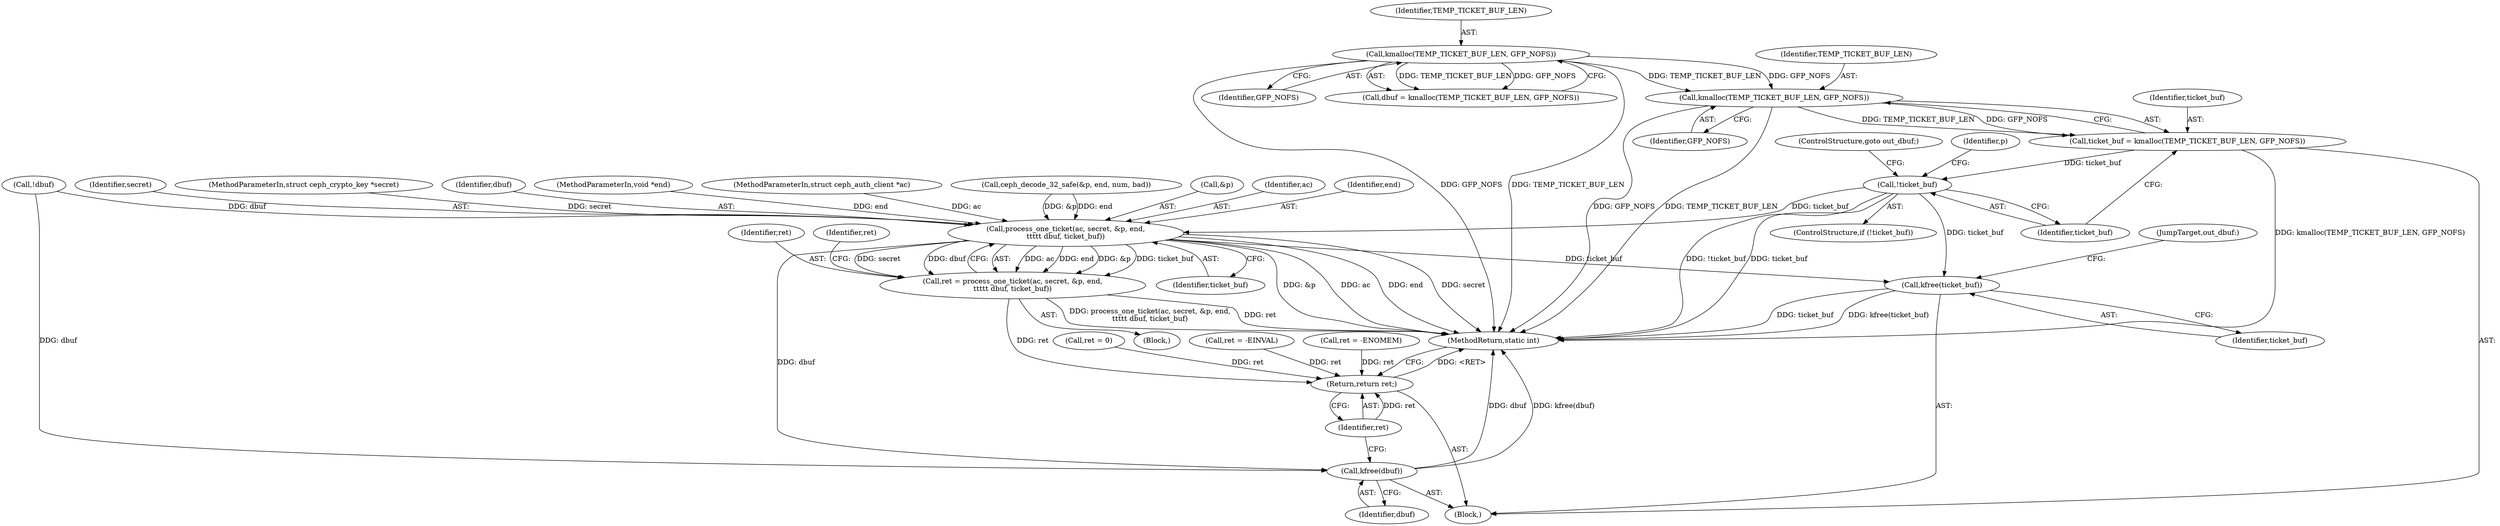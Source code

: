 digraph "1_linux_c27a3e4d667fdcad3db7b104f75659478e0c68d8_0@API" {
"1000132" [label="(Call,kmalloc(TEMP_TICKET_BUF_LEN, GFP_NOFS))"];
"1000117" [label="(Call,kmalloc(TEMP_TICKET_BUF_LEN, GFP_NOFS))"];
"1000130" [label="(Call,ticket_buf = kmalloc(TEMP_TICKET_BUF_LEN, GFP_NOFS))"];
"1000136" [label="(Call,!ticket_buf)"];
"1000167" [label="(Call,process_one_ticket(ac, secret, &p, end,\n\t\t\t\t\t dbuf, ticket_buf))"];
"1000165" [label="(Call,ret = process_one_ticket(ac, secret, &p, end,\n\t\t\t\t\t dbuf, ticket_buf))"];
"1000187" [label="(Return,return ret;)"];
"1000182" [label="(Call,kfree(ticket_buf))"];
"1000185" [label="(Call,kfree(dbuf))"];
"1000117" [label="(Call,kmalloc(TEMP_TICKET_BUF_LEN, GFP_NOFS))"];
"1000186" [label="(Identifier,dbuf)"];
"1000141" [label="(Identifier,p)"];
"1000118" [label="(Identifier,TEMP_TICKET_BUF_LEN)"];
"1000105" [label="(Block,)"];
"1000184" [label="(JumpTarget,out_dbuf:)"];
"1000176" [label="(Identifier,ret)"];
"1000119" [label="(Identifier,GFP_NOFS)"];
"1000169" [label="(Identifier,secret)"];
"1000136" [label="(Call,!ticket_buf)"];
"1000133" [label="(Identifier,TEMP_TICKET_BUF_LEN)"];
"1000166" [label="(Identifier,ret)"];
"1000121" [label="(Call,!dbuf)"];
"1000183" [label="(Identifier,ticket_buf)"];
"1000131" [label="(Identifier,ticket_buf)"];
"1000134" [label="(Identifier,GFP_NOFS)"];
"1000190" [label="(Call,ret = -EINVAL)"];
"1000130" [label="(Call,ticket_buf = kmalloc(TEMP_TICKET_BUF_LEN, GFP_NOFS))"];
"1000102" [label="(MethodParameterIn,struct ceph_crypto_key *secret)"];
"1000174" [label="(Identifier,ticket_buf)"];
"1000135" [label="(ControlStructure,if (!ticket_buf))"];
"1000165" [label="(Call,ret = process_one_ticket(ac, secret, &p, end,\n\t\t\t\t\t dbuf, ticket_buf))"];
"1000137" [label="(Identifier,ticket_buf)"];
"1000185" [label="(Call,kfree(dbuf))"];
"1000182" [label="(Call,kfree(ticket_buf))"];
"1000173" [label="(Identifier,dbuf)"];
"1000167" [label="(Call,process_one_ticket(ac, secret, &p, end,\n\t\t\t\t\t dbuf, ticket_buf))"];
"1000104" [label="(MethodParameterIn,void *end)"];
"1000195" [label="(MethodReturn,static int)"];
"1000138" [label="(ControlStructure,goto out_dbuf;)"];
"1000101" [label="(MethodParameterIn,struct ceph_auth_client *ac)"];
"1000152" [label="(Call,ceph_decode_32_safe(&p, end, num, bad))"];
"1000170" [label="(Call,&p)"];
"1000126" [label="(Call,ret = -ENOMEM)"];
"1000178" [label="(Call,ret = 0)"];
"1000115" [label="(Call,dbuf = kmalloc(TEMP_TICKET_BUF_LEN, GFP_NOFS))"];
"1000187" [label="(Return,return ret;)"];
"1000168" [label="(Identifier,ac)"];
"1000188" [label="(Identifier,ret)"];
"1000132" [label="(Call,kmalloc(TEMP_TICKET_BUF_LEN, GFP_NOFS))"];
"1000164" [label="(Block,)"];
"1000172" [label="(Identifier,end)"];
"1000132" -> "1000130"  [label="AST: "];
"1000132" -> "1000134"  [label="CFG: "];
"1000133" -> "1000132"  [label="AST: "];
"1000134" -> "1000132"  [label="AST: "];
"1000130" -> "1000132"  [label="CFG: "];
"1000132" -> "1000195"  [label="DDG: GFP_NOFS"];
"1000132" -> "1000195"  [label="DDG: TEMP_TICKET_BUF_LEN"];
"1000132" -> "1000130"  [label="DDG: TEMP_TICKET_BUF_LEN"];
"1000132" -> "1000130"  [label="DDG: GFP_NOFS"];
"1000117" -> "1000132"  [label="DDG: TEMP_TICKET_BUF_LEN"];
"1000117" -> "1000132"  [label="DDG: GFP_NOFS"];
"1000117" -> "1000115"  [label="AST: "];
"1000117" -> "1000119"  [label="CFG: "];
"1000118" -> "1000117"  [label="AST: "];
"1000119" -> "1000117"  [label="AST: "];
"1000115" -> "1000117"  [label="CFG: "];
"1000117" -> "1000195"  [label="DDG: TEMP_TICKET_BUF_LEN"];
"1000117" -> "1000195"  [label="DDG: GFP_NOFS"];
"1000117" -> "1000115"  [label="DDG: TEMP_TICKET_BUF_LEN"];
"1000117" -> "1000115"  [label="DDG: GFP_NOFS"];
"1000130" -> "1000105"  [label="AST: "];
"1000131" -> "1000130"  [label="AST: "];
"1000137" -> "1000130"  [label="CFG: "];
"1000130" -> "1000195"  [label="DDG: kmalloc(TEMP_TICKET_BUF_LEN, GFP_NOFS)"];
"1000130" -> "1000136"  [label="DDG: ticket_buf"];
"1000136" -> "1000135"  [label="AST: "];
"1000136" -> "1000137"  [label="CFG: "];
"1000137" -> "1000136"  [label="AST: "];
"1000138" -> "1000136"  [label="CFG: "];
"1000141" -> "1000136"  [label="CFG: "];
"1000136" -> "1000195"  [label="DDG: !ticket_buf"];
"1000136" -> "1000195"  [label="DDG: ticket_buf"];
"1000136" -> "1000167"  [label="DDG: ticket_buf"];
"1000136" -> "1000182"  [label="DDG: ticket_buf"];
"1000167" -> "1000165"  [label="AST: "];
"1000167" -> "1000174"  [label="CFG: "];
"1000168" -> "1000167"  [label="AST: "];
"1000169" -> "1000167"  [label="AST: "];
"1000170" -> "1000167"  [label="AST: "];
"1000172" -> "1000167"  [label="AST: "];
"1000173" -> "1000167"  [label="AST: "];
"1000174" -> "1000167"  [label="AST: "];
"1000165" -> "1000167"  [label="CFG: "];
"1000167" -> "1000195"  [label="DDG: ac"];
"1000167" -> "1000195"  [label="DDG: end"];
"1000167" -> "1000195"  [label="DDG: secret"];
"1000167" -> "1000195"  [label="DDG: &p"];
"1000167" -> "1000165"  [label="DDG: ac"];
"1000167" -> "1000165"  [label="DDG: end"];
"1000167" -> "1000165"  [label="DDG: &p"];
"1000167" -> "1000165"  [label="DDG: ticket_buf"];
"1000167" -> "1000165"  [label="DDG: secret"];
"1000167" -> "1000165"  [label="DDG: dbuf"];
"1000101" -> "1000167"  [label="DDG: ac"];
"1000102" -> "1000167"  [label="DDG: secret"];
"1000152" -> "1000167"  [label="DDG: &p"];
"1000152" -> "1000167"  [label="DDG: end"];
"1000104" -> "1000167"  [label="DDG: end"];
"1000121" -> "1000167"  [label="DDG: dbuf"];
"1000167" -> "1000182"  [label="DDG: ticket_buf"];
"1000167" -> "1000185"  [label="DDG: dbuf"];
"1000165" -> "1000164"  [label="AST: "];
"1000166" -> "1000165"  [label="AST: "];
"1000176" -> "1000165"  [label="CFG: "];
"1000165" -> "1000195"  [label="DDG: ret"];
"1000165" -> "1000195"  [label="DDG: process_one_ticket(ac, secret, &p, end,\n\t\t\t\t\t dbuf, ticket_buf)"];
"1000165" -> "1000187"  [label="DDG: ret"];
"1000187" -> "1000105"  [label="AST: "];
"1000187" -> "1000188"  [label="CFG: "];
"1000188" -> "1000187"  [label="AST: "];
"1000195" -> "1000187"  [label="CFG: "];
"1000187" -> "1000195"  [label="DDG: <RET>"];
"1000188" -> "1000187"  [label="DDG: ret"];
"1000178" -> "1000187"  [label="DDG: ret"];
"1000190" -> "1000187"  [label="DDG: ret"];
"1000126" -> "1000187"  [label="DDG: ret"];
"1000182" -> "1000105"  [label="AST: "];
"1000182" -> "1000183"  [label="CFG: "];
"1000183" -> "1000182"  [label="AST: "];
"1000184" -> "1000182"  [label="CFG: "];
"1000182" -> "1000195"  [label="DDG: kfree(ticket_buf)"];
"1000182" -> "1000195"  [label="DDG: ticket_buf"];
"1000185" -> "1000105"  [label="AST: "];
"1000185" -> "1000186"  [label="CFG: "];
"1000186" -> "1000185"  [label="AST: "];
"1000188" -> "1000185"  [label="CFG: "];
"1000185" -> "1000195"  [label="DDG: kfree(dbuf)"];
"1000185" -> "1000195"  [label="DDG: dbuf"];
"1000121" -> "1000185"  [label="DDG: dbuf"];
}
